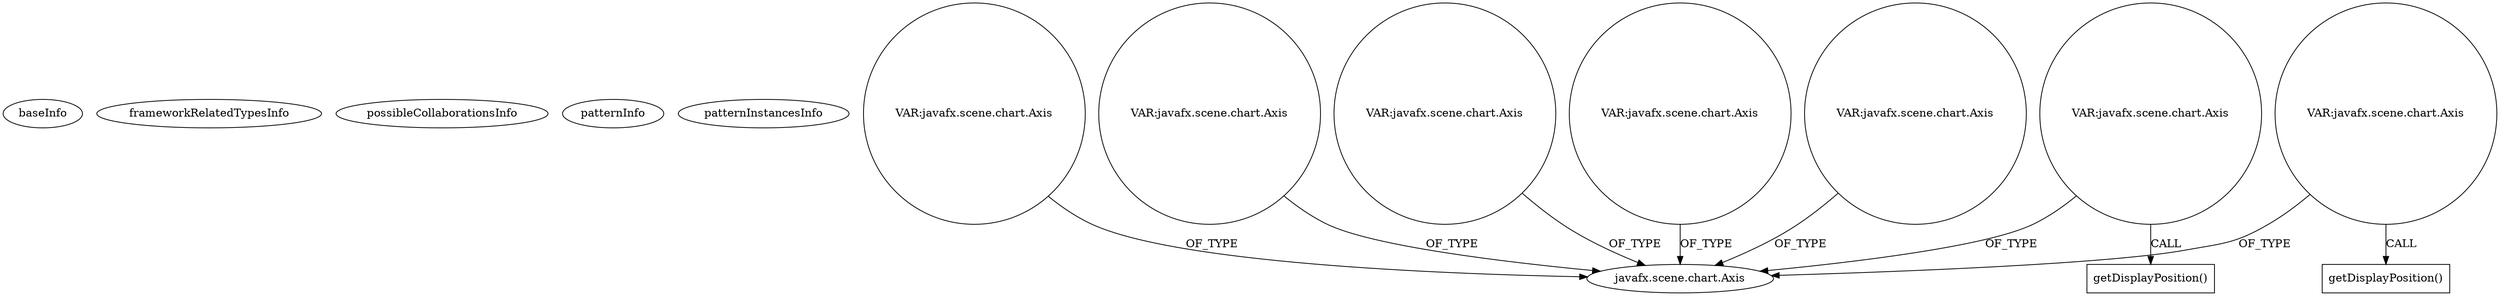 digraph {
baseInfo[graphId=4345,category="pattern",isAnonymous=false,possibleRelation=false]
frameworkRelatedTypesInfo[]
possibleCollaborationsInfo[]
patternInfo[frequency=2.0,patternRootClient=null]
patternInstancesInfo[0="LichuanLu-ShunUI-FX~/LichuanLu-ShunUI-FX/ShunUI-FX-master/src/view/chart/StackedBarChart.java~StackedBarChart~811",1="TomaszKorecki-InvestorAssistant~/TomaszKorecki-InvestorAssistant/InvestorAssistant-master/Investor's assistant/src/investor/charts/CandleChart.java~CandleStickChart~1473"]
22[label="javafx.scene.chart.Axis",vertexType="FRAMEWORK_CLASS_TYPE",isFrameworkType=false]
125[label="VAR:javafx.scene.chart.Axis",vertexType="VARIABLE_EXPRESION",isFrameworkType=false,shape=circle]
75[label="VAR:javafx.scene.chart.Axis",vertexType="VARIABLE_EXPRESION",isFrameworkType=false,shape=circle]
44[label="VAR:javafx.scene.chart.Axis",vertexType="VARIABLE_EXPRESION",isFrameworkType=false,shape=circle]
20[label="VAR:javafx.scene.chart.Axis",vertexType="VARIABLE_EXPRESION",isFrameworkType=false,shape=circle]
39[label="VAR:javafx.scene.chart.Axis",vertexType="VARIABLE_EXPRESION",isFrameworkType=false,shape=circle]
27[label="VAR:javafx.scene.chart.Axis",vertexType="VARIABLE_EXPRESION",isFrameworkType=false,shape=circle]
49[label="VAR:javafx.scene.chart.Axis",vertexType="VARIABLE_EXPRESION",isFrameworkType=false,shape=circle]
50[label="getDisplayPosition()",vertexType="INSIDE_CALL",isFrameworkType=false,shape=box]
28[label="getDisplayPosition()",vertexType="INSIDE_CALL",isFrameworkType=false,shape=box]
49->50[label="CALL"]
39->22[label="OF_TYPE"]
27->22[label="OF_TYPE"]
44->22[label="OF_TYPE"]
20->22[label="OF_TYPE"]
27->28[label="CALL"]
125->22[label="OF_TYPE"]
75->22[label="OF_TYPE"]
49->22[label="OF_TYPE"]
}
